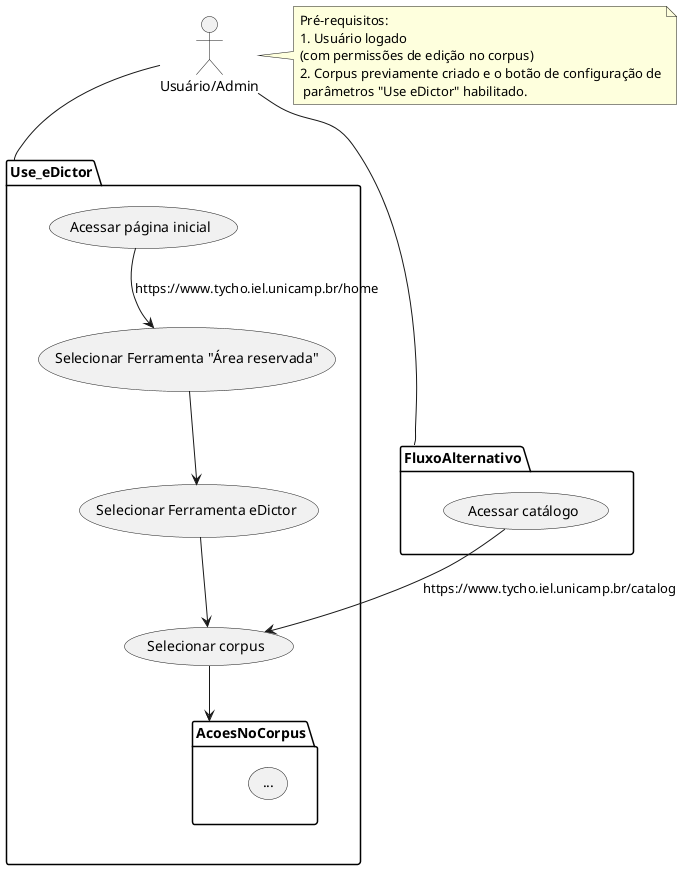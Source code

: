@startuml "Caso de uso 4 - Use eDictor"

actor "Usuário/Admin" as User 
User -- Use_eDictor
User -- FluxoAlternativo
package Use_eDictor  {
        (Acessar página inicial) --> (Selecionar Ferramenta "Área reservada"): https://www.tycho.iel.unicamp.br/home

        (Selecionar Ferramenta "Área reservada") --> (Selecionar Ferramenta eDictor)
        (Selecionar Ferramenta eDictor)-->(Selecionar corpus)
        
         package AcoesNoCorpus as Acoes{
            
         (...)

        
}
}

(Selecionar corpus)-->Acoes
 
package FluxoAlternativo{

(Acessar catálogo) --> (Selecionar corpus): https://www.tycho.iel.unicamp.br/catalog

}

note right of User
Pré-requisitos:
1. Usuário logado 
(com permissões de edição no corpus)
2. Corpus previamente criado e o botão de configuração de
 parâmetros "Use eDictor" habilitado.
end note
@enduml




